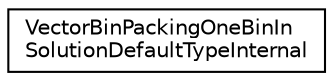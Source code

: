 digraph "Graphical Class Hierarchy"
{
 // LATEX_PDF_SIZE
  edge [fontname="Helvetica",fontsize="10",labelfontname="Helvetica",labelfontsize="10"];
  node [fontname="Helvetica",fontsize="10",shape=record];
  rankdir="LR";
  Node0 [label="VectorBinPackingOneBinIn\lSolutionDefaultTypeInternal",height=0.2,width=0.4,color="black", fillcolor="white", style="filled",URL="$structoperations__research_1_1packing_1_1vbp_1_1_vector_bin_packing_one_bin_in_solution_default_type_internal.html",tooltip=" "];
}

